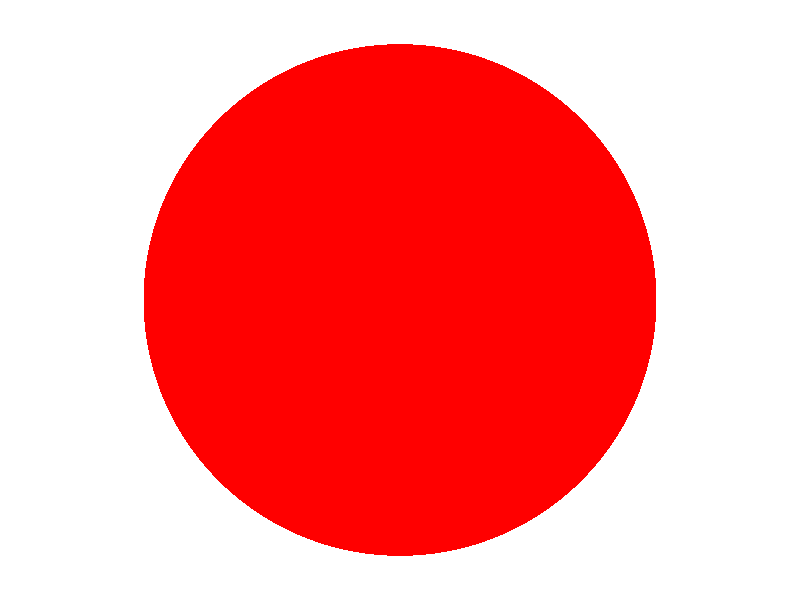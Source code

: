 #include "colors.inc"    

background { color White }

camera {
  location <0, 2, -3>
  look_at <0, 1, 2>
}

sphere {
  <0, 1, 2>, 2
  texture {
    pigment { color Red }
  }
}

light_source { <2, 4, -3> color White}
